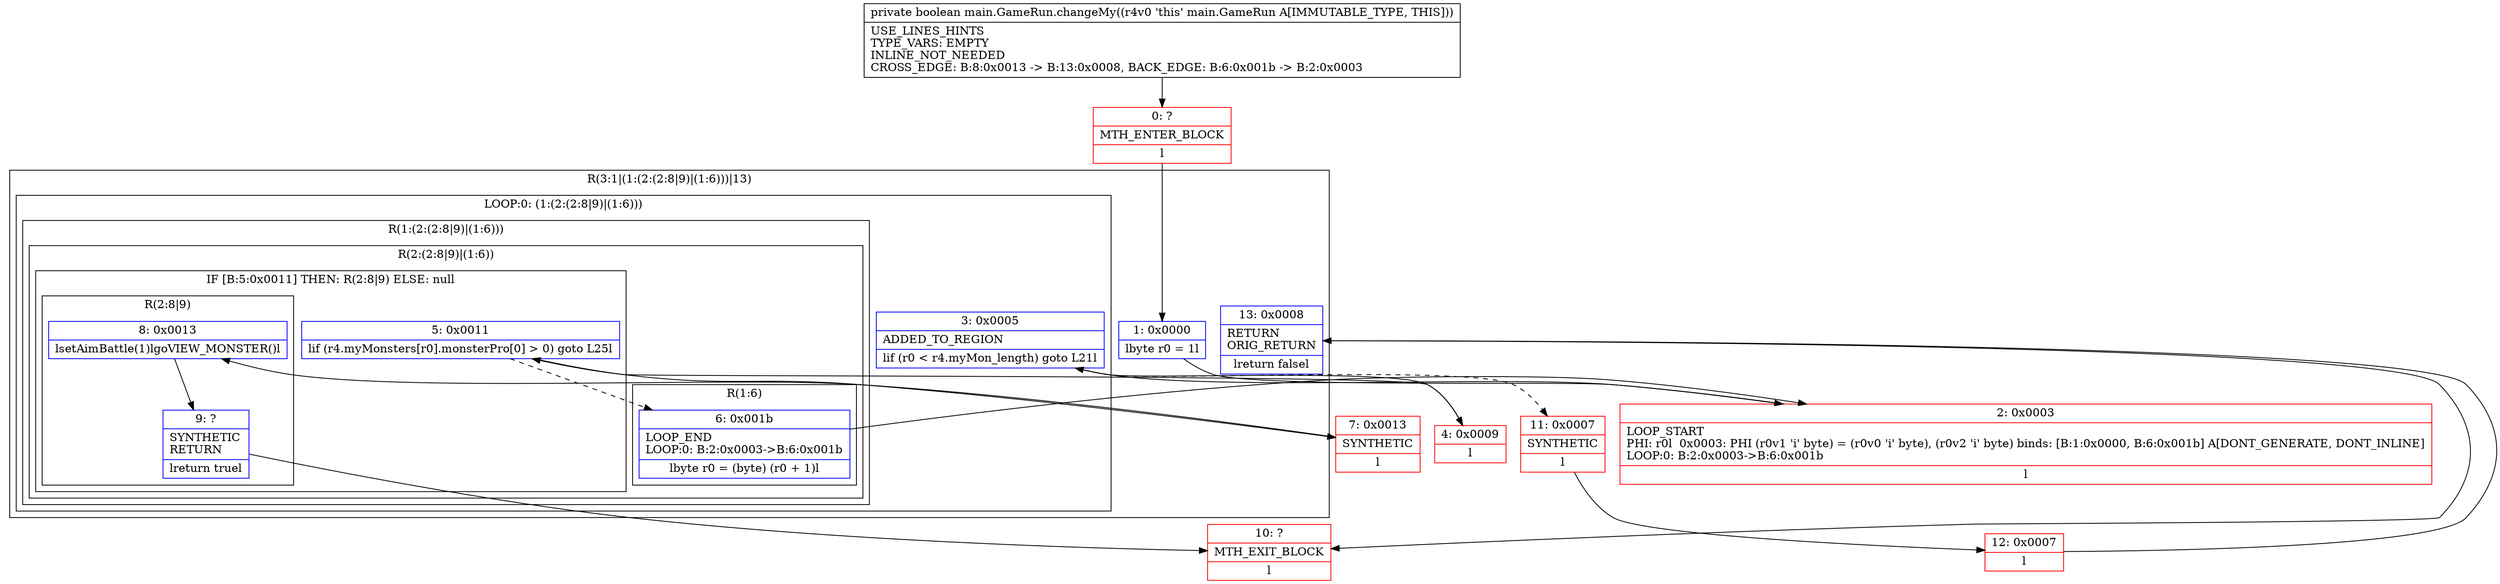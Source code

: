 digraph "CFG formain.GameRun.changeMy()Z" {
subgraph cluster_Region_150246326 {
label = "R(3:1|(1:(2:(2:8|9)|(1:6)))|13)";
node [shape=record,color=blue];
Node_1 [shape=record,label="{1\:\ 0x0000|lbyte r0 = 1l}"];
subgraph cluster_LoopRegion_1051705840 {
label = "LOOP:0: (1:(2:(2:8|9)|(1:6)))";
node [shape=record,color=blue];
Node_3 [shape=record,label="{3\:\ 0x0005|ADDED_TO_REGION\l|lif (r0 \< r4.myMon_length) goto L21l}"];
subgraph cluster_Region_2075882024 {
label = "R(1:(2:(2:8|9)|(1:6)))";
node [shape=record,color=blue];
subgraph cluster_Region_1037710527 {
label = "R(2:(2:8|9)|(1:6))";
node [shape=record,color=blue];
subgraph cluster_IfRegion_1614310322 {
label = "IF [B:5:0x0011] THEN: R(2:8|9) ELSE: null";
node [shape=record,color=blue];
Node_5 [shape=record,label="{5\:\ 0x0011|lif (r4.myMonsters[r0].monsterPro[0] \> 0) goto L25l}"];
subgraph cluster_Region_1522314399 {
label = "R(2:8|9)";
node [shape=record,color=blue];
Node_8 [shape=record,label="{8\:\ 0x0013|lsetAimBattle(1)lgoVIEW_MONSTER()l}"];
Node_9 [shape=record,label="{9\:\ ?|SYNTHETIC\lRETURN\l|lreturn truel}"];
}
}
subgraph cluster_Region_1931605073 {
label = "R(1:6)";
node [shape=record,color=blue];
Node_6 [shape=record,label="{6\:\ 0x001b|LOOP_END\lLOOP:0: B:2:0x0003\-\>B:6:0x001b\l|lbyte r0 = (byte) (r0 + 1)l}"];
}
}
}
}
Node_13 [shape=record,label="{13\:\ 0x0008|RETURN\lORIG_RETURN\l|lreturn falsel}"];
}
Node_0 [shape=record,color=red,label="{0\:\ ?|MTH_ENTER_BLOCK\l|l}"];
Node_2 [shape=record,color=red,label="{2\:\ 0x0003|LOOP_START\lPHI: r0l  0x0003: PHI (r0v1 'i' byte) = (r0v0 'i' byte), (r0v2 'i' byte) binds: [B:1:0x0000, B:6:0x001b] A[DONT_GENERATE, DONT_INLINE]\lLOOP:0: B:2:0x0003\-\>B:6:0x001b\l|l}"];
Node_4 [shape=record,color=red,label="{4\:\ 0x0009|l}"];
Node_7 [shape=record,color=red,label="{7\:\ 0x0013|SYNTHETIC\l|l}"];
Node_10 [shape=record,color=red,label="{10\:\ ?|MTH_EXIT_BLOCK\l|l}"];
Node_11 [shape=record,color=red,label="{11\:\ 0x0007|SYNTHETIC\l|l}"];
Node_12 [shape=record,color=red,label="{12\:\ 0x0007|l}"];
MethodNode[shape=record,label="{private boolean main.GameRun.changeMy((r4v0 'this' main.GameRun A[IMMUTABLE_TYPE, THIS]))  | USE_LINES_HINTS\lTYPE_VARS: EMPTY\lINLINE_NOT_NEEDED\lCROSS_EDGE: B:8:0x0013 \-\> B:13:0x0008, BACK_EDGE: B:6:0x001b \-\> B:2:0x0003\l}"];
MethodNode -> Node_0;
Node_1 -> Node_2;
Node_3 -> Node_4;
Node_3 -> Node_11[style=dashed];
Node_5 -> Node_6[style=dashed];
Node_5 -> Node_7;
Node_8 -> Node_9;
Node_9 -> Node_10;
Node_6 -> Node_2;
Node_13 -> Node_10;
Node_0 -> Node_1;
Node_2 -> Node_3;
Node_4 -> Node_5;
Node_7 -> Node_8;
Node_11 -> Node_12;
Node_12 -> Node_13;
}

